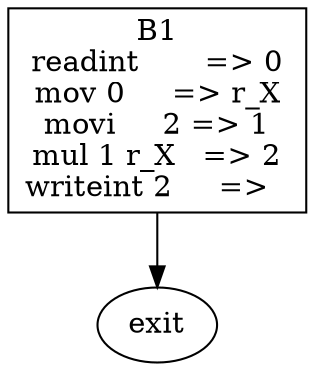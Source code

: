// Control Flow Graph
digraph {
	B1 [label="B1
readint       => 0
mov 0     => r_X
movi     2 => 1
mul 1 r_X   => 2
writeint 2     =>  
" shape=box]
	exit [label=exit]
		B1 -> exit
}